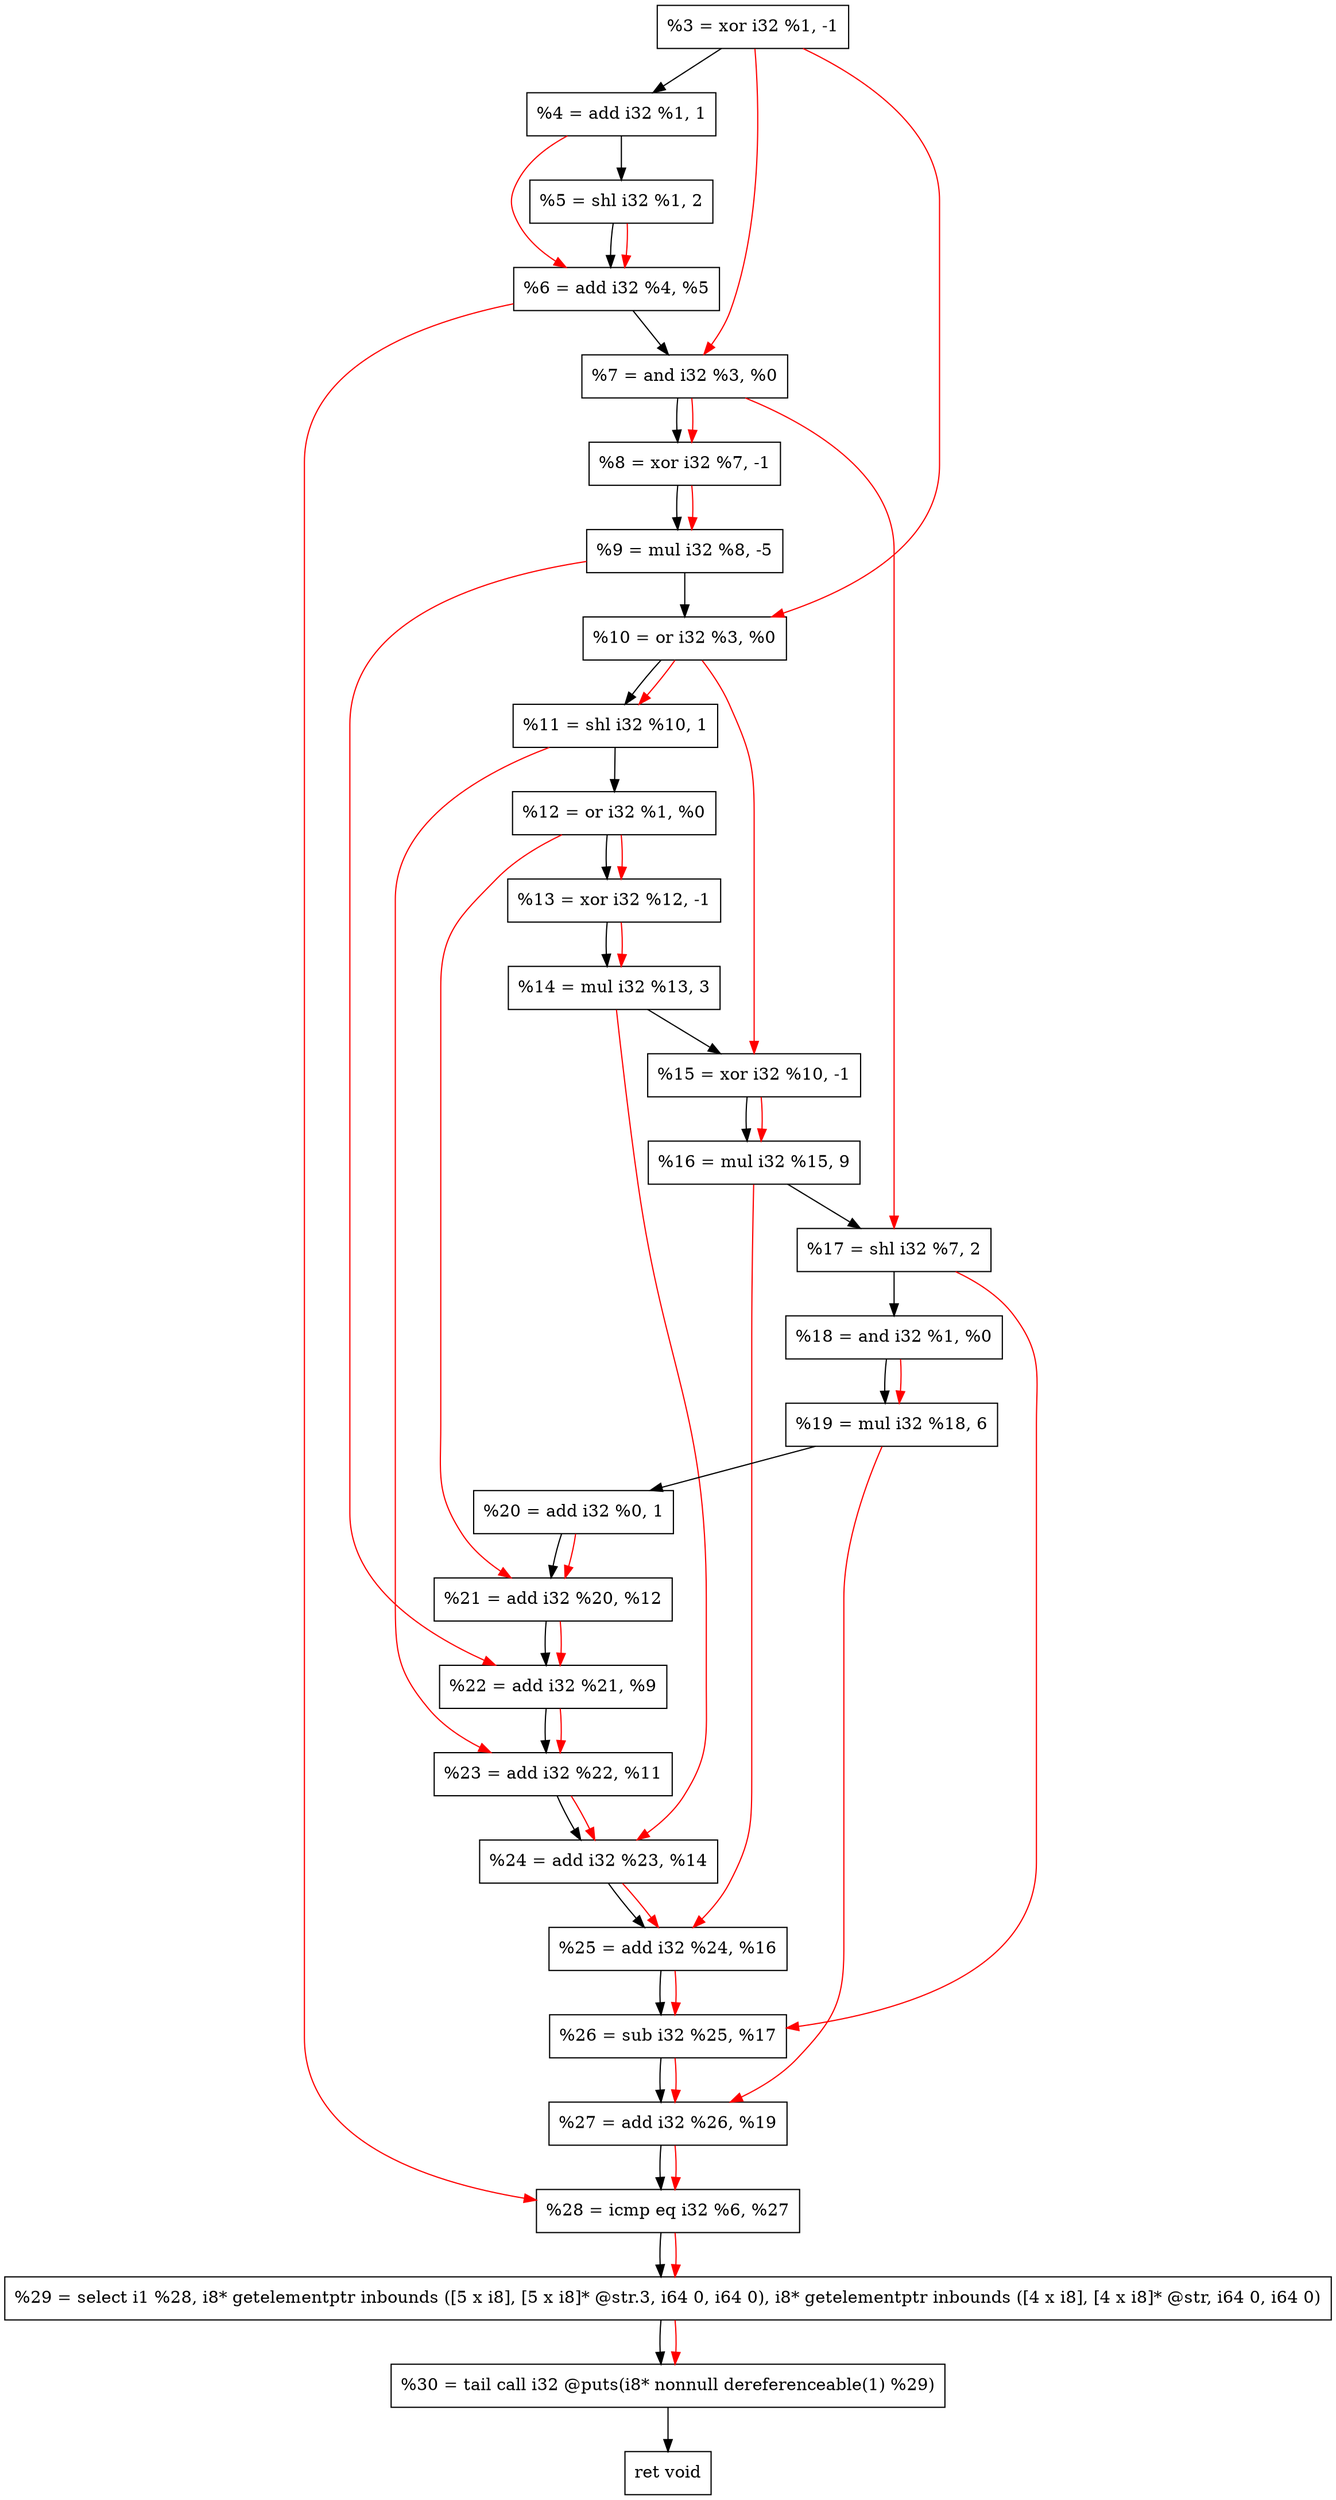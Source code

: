 digraph "DFG for'crackme' function" {
	Node0xb38be0[shape=record, label="  %3 = xor i32 %1, -1"];
	Node0xb38c80[shape=record, label="  %4 = add i32 %1, 1"];
	Node0xb38d40[shape=record, label="  %5 = shl i32 %1, 2"];
	Node0xb38db0[shape=record, label="  %6 = add i32 %4, %5"];
	Node0xb38e20[shape=record, label="  %7 = and i32 %3, %0"];
	Node0xb38e90[shape=record, label="  %8 = xor i32 %7, -1"];
	Node0xb38f30[shape=record, label="  %9 = mul i32 %8, -5"];
	Node0xb38fa0[shape=record, label="  %10 = or i32 %3, %0"];
	Node0xb39010[shape=record, label="  %11 = shl i32 %10, 1"];
	Node0xb39080[shape=record, label="  %12 = or i32 %1, %0"];
	Node0xb390f0[shape=record, label="  %13 = xor i32 %12, -1"];
	Node0xb39190[shape=record, label="  %14 = mul i32 %13, 3"];
	Node0xb39200[shape=record, label="  %15 = xor i32 %10, -1"];
	Node0xb392a0[shape=record, label="  %16 = mul i32 %15, 9"];
	Node0xb39310[shape=record, label="  %17 = shl i32 %7, 2"];
	Node0xb39380[shape=record, label="  %18 = and i32 %1, %0"];
	Node0xb39420[shape=record, label="  %19 = mul i32 %18, 6"];
	Node0xb39490[shape=record, label="  %20 = add i32 %0, 1"];
	Node0xb39500[shape=record, label="  %21 = add i32 %20, %12"];
	Node0xb39570[shape=record, label="  %22 = add i32 %21, %9"];
	Node0xb395e0[shape=record, label="  %23 = add i32 %22, %11"];
	Node0xb39650[shape=record, label="  %24 = add i32 %23, %14"];
	Node0xb396c0[shape=record, label="  %25 = add i32 %24, %16"];
	Node0xb39730[shape=record, label="  %26 = sub i32 %25, %17"];
	Node0xb397a0[shape=record, label="  %27 = add i32 %26, %19"];
	Node0xb39810[shape=record, label="  %28 = icmp eq i32 %6, %27"];
	Node0xad9268[shape=record, label="  %29 = select i1 %28, i8* getelementptr inbounds ([5 x i8], [5 x i8]* @str.3, i64 0, i64 0), i8* getelementptr inbounds ([4 x i8], [4 x i8]* @str, i64 0, i64 0)"];
	Node0xb39cb0[shape=record, label="  %30 = tail call i32 @puts(i8* nonnull dereferenceable(1) %29)"];
	Node0xb39d00[shape=record, label="  ret void"];
	Node0xb38be0 -> Node0xb38c80;
	Node0xb38c80 -> Node0xb38d40;
	Node0xb38d40 -> Node0xb38db0;
	Node0xb38db0 -> Node0xb38e20;
	Node0xb38e20 -> Node0xb38e90;
	Node0xb38e90 -> Node0xb38f30;
	Node0xb38f30 -> Node0xb38fa0;
	Node0xb38fa0 -> Node0xb39010;
	Node0xb39010 -> Node0xb39080;
	Node0xb39080 -> Node0xb390f0;
	Node0xb390f0 -> Node0xb39190;
	Node0xb39190 -> Node0xb39200;
	Node0xb39200 -> Node0xb392a0;
	Node0xb392a0 -> Node0xb39310;
	Node0xb39310 -> Node0xb39380;
	Node0xb39380 -> Node0xb39420;
	Node0xb39420 -> Node0xb39490;
	Node0xb39490 -> Node0xb39500;
	Node0xb39500 -> Node0xb39570;
	Node0xb39570 -> Node0xb395e0;
	Node0xb395e0 -> Node0xb39650;
	Node0xb39650 -> Node0xb396c0;
	Node0xb396c0 -> Node0xb39730;
	Node0xb39730 -> Node0xb397a0;
	Node0xb397a0 -> Node0xb39810;
	Node0xb39810 -> Node0xad9268;
	Node0xad9268 -> Node0xb39cb0;
	Node0xb39cb0 -> Node0xb39d00;
edge [color=red]
	Node0xb38c80 -> Node0xb38db0;
	Node0xb38d40 -> Node0xb38db0;
	Node0xb38be0 -> Node0xb38e20;
	Node0xb38e20 -> Node0xb38e90;
	Node0xb38e90 -> Node0xb38f30;
	Node0xb38be0 -> Node0xb38fa0;
	Node0xb38fa0 -> Node0xb39010;
	Node0xb39080 -> Node0xb390f0;
	Node0xb390f0 -> Node0xb39190;
	Node0xb38fa0 -> Node0xb39200;
	Node0xb39200 -> Node0xb392a0;
	Node0xb38e20 -> Node0xb39310;
	Node0xb39380 -> Node0xb39420;
	Node0xb39490 -> Node0xb39500;
	Node0xb39080 -> Node0xb39500;
	Node0xb39500 -> Node0xb39570;
	Node0xb38f30 -> Node0xb39570;
	Node0xb39570 -> Node0xb395e0;
	Node0xb39010 -> Node0xb395e0;
	Node0xb395e0 -> Node0xb39650;
	Node0xb39190 -> Node0xb39650;
	Node0xb39650 -> Node0xb396c0;
	Node0xb392a0 -> Node0xb396c0;
	Node0xb396c0 -> Node0xb39730;
	Node0xb39310 -> Node0xb39730;
	Node0xb39730 -> Node0xb397a0;
	Node0xb39420 -> Node0xb397a0;
	Node0xb38db0 -> Node0xb39810;
	Node0xb397a0 -> Node0xb39810;
	Node0xb39810 -> Node0xad9268;
	Node0xad9268 -> Node0xb39cb0;
}
